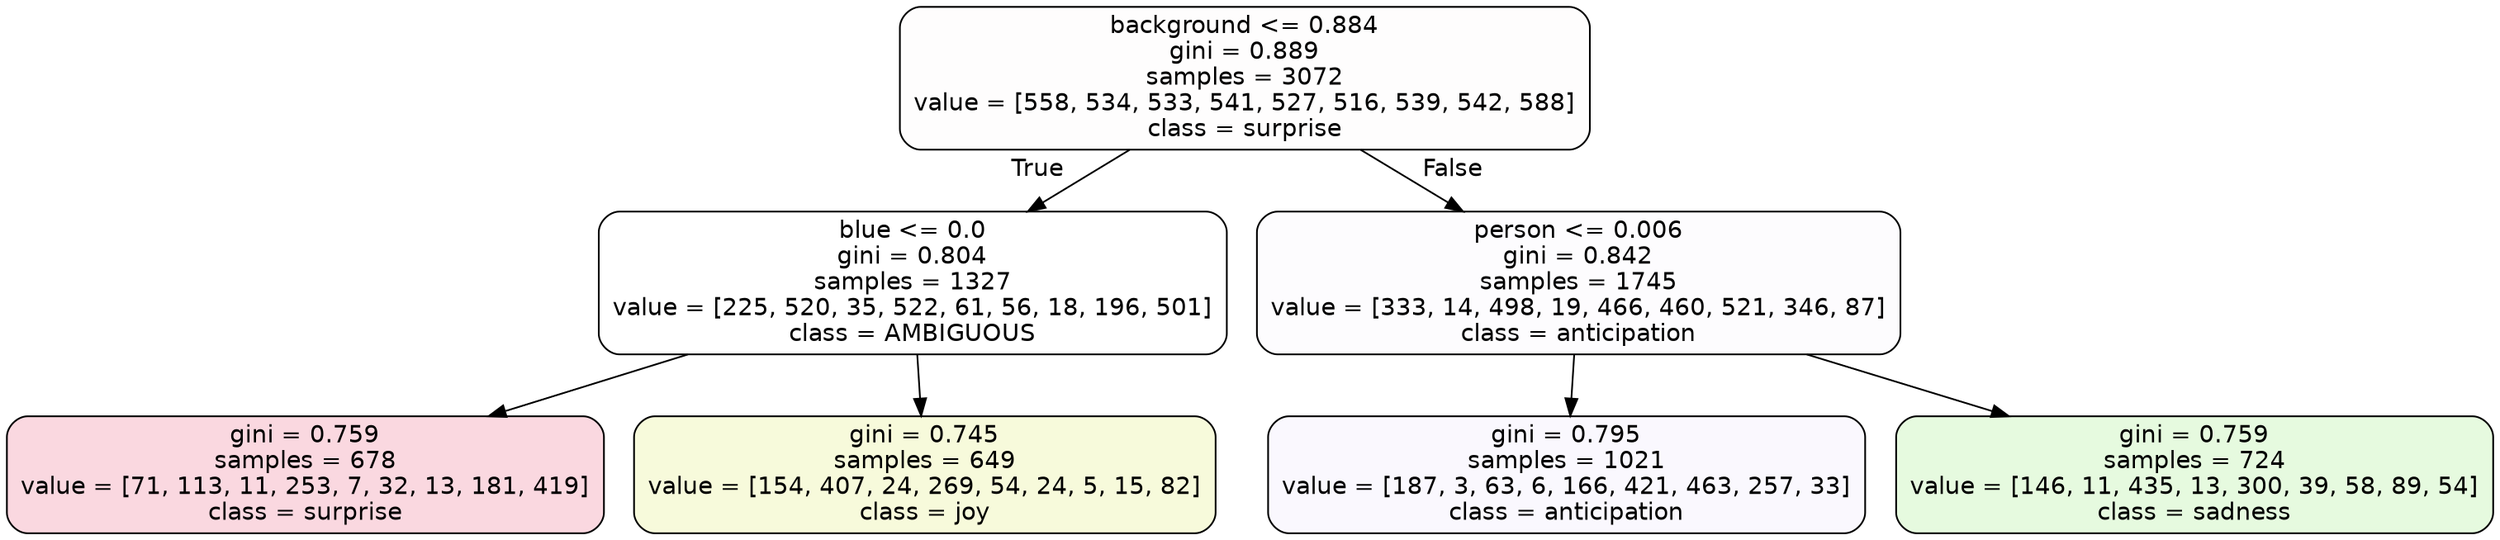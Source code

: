 digraph Tree {
node [shape=box, style="filled, rounded", color="black", fontname=helvetica] ;
edge [fontname=helvetica] ;
0 [label="background <= 0.884\ngini = 0.889\nsamples = 3072\nvalue = [558, 534, 533, 541, 527, 516, 539, 542, 588]\nclass = surprise", fillcolor="#e5396402"] ;
1 [label="blue <= 0.0\ngini = 0.804\nsamples = 1327\nvalue = [225, 520, 35, 522, 61, 56, 18, 196, 501]\nclass = AMBIGUOUS", fillcolor="#39e58100"] ;
0 -> 1 [labeldistance=2.5, labelangle=45, headlabel="True"] ;
2 [label="gini = 0.759\nsamples = 678\nvalue = [71, 113, 11, 253, 7, 32, 13, 181, 419]\nclass = surprise", fillcolor="#e5396432"] ;
1 -> 2 ;
3 [label="gini = 0.745\nsamples = 649\nvalue = [154, 407, 24, 269, 54, 24, 5, 15, 82]\nclass = joy", fillcolor="#d7e5392e"] ;
1 -> 3 ;
4 [label="person <= 0.006\ngini = 0.842\nsamples = 1745\nvalue = [333, 14, 498, 19, 466, 460, 521, 346, 87]\nclass = anticipation", fillcolor="#8139e503"] ;
0 -> 4 [labeldistance=2.5, labelangle=-45, headlabel="False"] ;
5 [label="gini = 0.795\nsamples = 1021\nvalue = [187, 3, 63, 6, 166, 421, 463, 257, 33]\nclass = anticipation", fillcolor="#8139e509"] ;
4 -> 5 ;
6 [label="gini = 0.759\nsamples = 724\nvalue = [146, 11, 435, 13, 300, 39, 58, 89, 54]\nclass = sadness", fillcolor="#64e53929"] ;
4 -> 6 ;
}